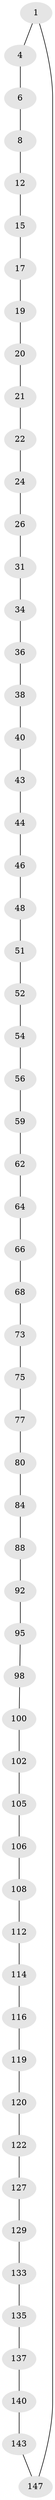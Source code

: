 // original degree distribution, {2: 1.0}
// Generated by graph-tools (version 1.1) at 2025/20/03/04/25 18:20:11]
// undirected, 59 vertices, 59 edges
graph export_dot {
graph [start="1"]
  node [color=gray90,style=filled];
  1 [super="+2"];
  4 [super="+5"];
  6 [super="+7"];
  8 [super="+9"];
  12 [super="+13"];
  15 [super="+16"];
  17 [super="+18"];
  19;
  20;
  21;
  22 [super="+23"];
  24 [super="+25"];
  26 [super="+27"];
  31 [super="+32"];
  34 [super="+35"];
  36 [super="+37"];
  38 [super="+39"];
  40 [super="+41"];
  43;
  44 [super="+45"];
  46 [super="+47"];
  48 [super="+49"];
  51;
  52 [super="+53"];
  54 [super="+55"];
  56 [super="+57"];
  59 [super="+60"];
  62 [super="+63"];
  64 [super="+65"];
  66 [super="+67"];
  68 [super="+69"];
  73 [super="+74"];
  75 [super="+76"];
  77 [super="+78"];
  80 [super="+81"];
  84 [super="+85"];
  88 [super="+89"];
  92 [super="+93"];
  95 [super="+96"];
  98 [super="+99"];
  100 [super="+101"];
  102 [super="+103"];
  105;
  106 [super="+107"];
  108 [super="+109"];
  112 [super="+113"];
  114 [super="+115"];
  116 [super="+117"];
  119;
  120 [super="+121"];
  122 [super="+123"];
  127 [super="+128"];
  129 [super="+130"];
  133 [super="+134"];
  135 [super="+136"];
  137 [super="+138"];
  140 [super="+141"];
  143 [super="+144"];
  147 [super="+148"];
  1 -- 147;
  1 -- 4;
  4 -- 6;
  6 -- 8;
  8 -- 12;
  12 -- 15;
  15 -- 17;
  17 -- 19;
  19 -- 20;
  20 -- 21;
  21 -- 22;
  22 -- 24;
  24 -- 26;
  26 -- 31;
  31 -- 34;
  34 -- 36;
  36 -- 38;
  38 -- 40;
  40 -- 43;
  43 -- 44;
  44 -- 46;
  46 -- 48;
  48 -- 51;
  51 -- 52;
  52 -- 54;
  54 -- 56;
  56 -- 59;
  59 -- 62;
  62 -- 64;
  64 -- 66;
  66 -- 68;
  68 -- 73;
  73 -- 75;
  75 -- 77;
  77 -- 80;
  80 -- 84;
  84 -- 88;
  88 -- 92;
  92 -- 95;
  95 -- 98;
  98 -- 100;
  100 -- 102;
  102 -- 105;
  105 -- 106;
  106 -- 108;
  108 -- 112;
  112 -- 114;
  114 -- 116;
  116 -- 119;
  119 -- 120;
  120 -- 122;
  122 -- 127;
  127 -- 129;
  129 -- 133;
  133 -- 135;
  135 -- 137;
  137 -- 140;
  140 -- 143;
  143 -- 147;
}
